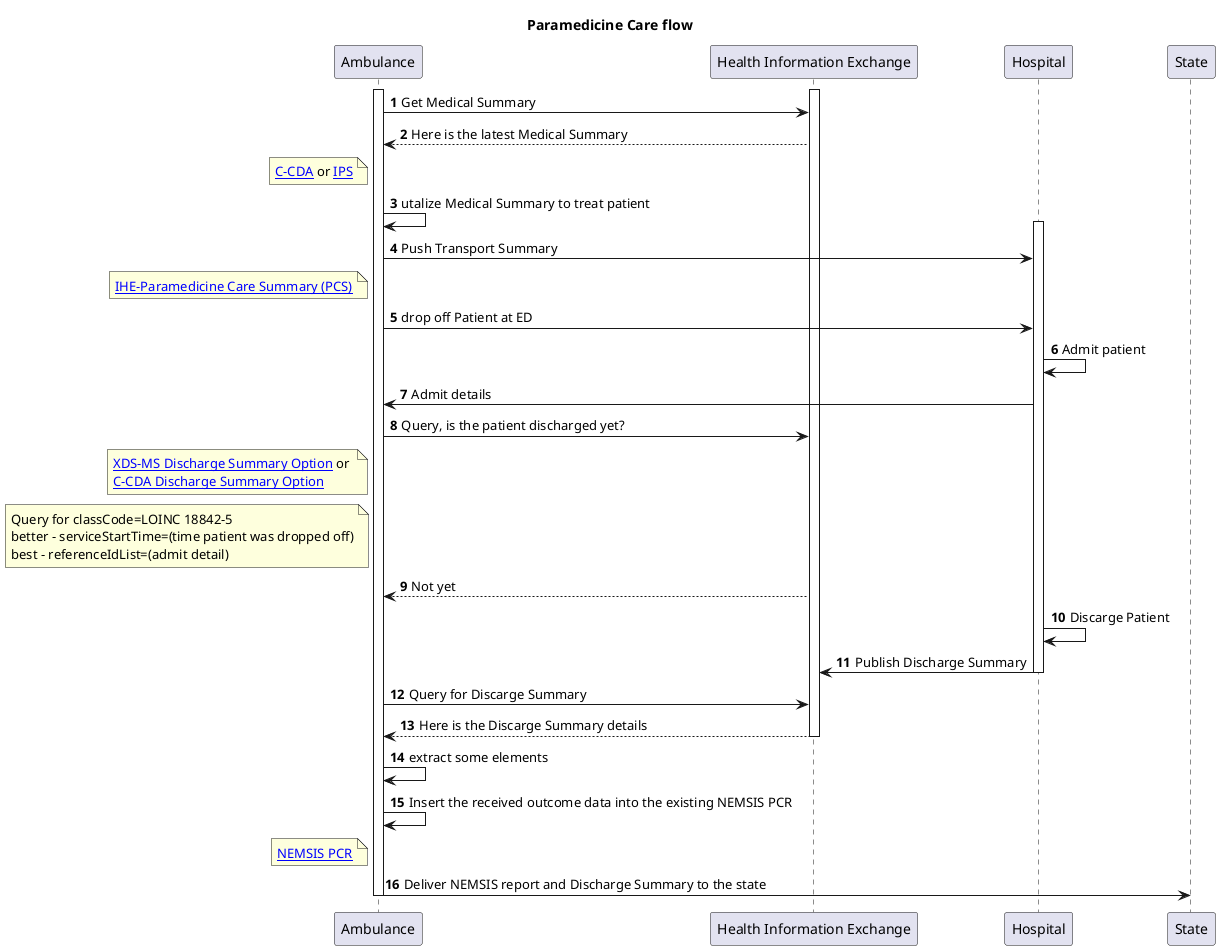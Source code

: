@startuml
title Paramedicine Care flow
participant "Ambulance" as Ambulance
participant "Health Information Exchange" as HIE [[https://profiles.ihe.net/ITI/HIE-Whitepaper/index.html HIE-Whitepaper]]
autonumber
activate Ambulance
activate HIE
Ambulance -> HIE: Get Medical Summary
Ambulance <-- HIE: Here is the latest Medical Summary
Note left of Ambulance: [[https://www.hl7.org/ccdasearch/ C-CDA]] or [[https://hl7.org/fhir/uv/ips/ IPS]]

Ambulance -> Ambulance: utalize Medical Summary to treat patient

activate Hospital
Ambulance -> Hospital: Push Transport Summary 
Note left of Ambulance: [[https://www.ihe.net//uploadedFiles/Documents/PCC/IHE_PCC_Suppl_PCS.pdf IHE-Paramedicine Care Summary (PCS)]]

Ambulance -> Hospital: drop off Patient at ED

Hospital-> Hospital: Admit patient

Hospital -> Ambulance: Admit details

Ambulance -> HIE: Query, is the patient discharged yet? 
Note left of Ambulance: [[https://www.ihe.net/uploadedFiles/Documents/PCC/IHE_PCC_TF_Vol1.pdf#nameddest=3_4_2_2_Discharge_Summary_Optio XDS-MS Discharge Summary Option]] or \n[[https://www.hl7.org/ccdasearch/templates/2.16.840.1.113883.10.20.22.1.8.html C-CDA Discharge Summary Option]]
Note left of Ambulance: Query for classCode=LOINC 18842-5\nbetter - serviceStartTime=(time patient was dropped off)\nbest - referenceIdList=(admit detail)
Ambulance <-- HIE: Not yet

Hospital -> Hospital: Discarge Patient
Hospital -> HIE: Publish Discharge Summary
deactivate Hospital

Ambulance -> HIE: Query for Discarge Summary
Ambulance <-- HIE: Here is the Discarge Summary details
deactivate HIE

Ambulance -> Ambulance: extract some elements
Ambulance -> Ambulance: Insert the received outcome data into the existing NEMSIS PCR
Note left of Ambulance: [[https://nemsis.org/technical-resources NEMSIS PCR]]
Ambulance -> State: Deliver NEMSIS report and Discharge Summary to the state

deactivate Ambulance

@enduml
